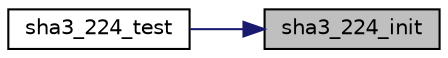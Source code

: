 digraph "sha3_224_init"
{
 // LATEX_PDF_SIZE
  edge [fontname="Helvetica",fontsize="10",labelfontname="Helvetica",labelfontsize="10"];
  node [fontname="Helvetica",fontsize="10",shape=record];
  rankdir="RL";
  Node42 [label="sha3_224_init",height=0.2,width=0.4,color="black", fillcolor="grey75", style="filled", fontcolor="black",tooltip=" "];
  Node42 -> Node43 [dir="back",color="midnightblue",fontsize="10",style="solid",fontname="Helvetica"];
  Node43 [label="sha3_224_test",height=0.2,width=0.4,color="black", fillcolor="white", style="filled",URL="$sha3__test_8c.html#a53d3cf451582bb9c57a032d967cbdecb",tooltip=" "];
}
